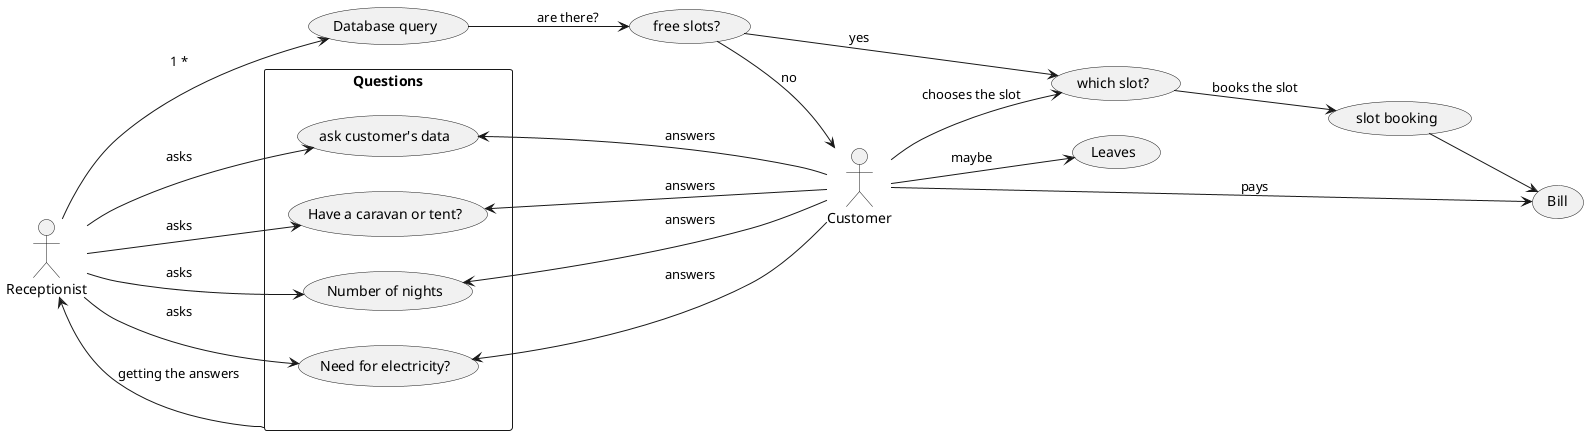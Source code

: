 @startuml
left to right direction
skinparam packageStyle rectangle


actor Customer
actor Receptionist


rectangle Questions{

Receptionist --> (Have a caravan or tent?) : asks
Receptionist --> (Number of nights) : asks
Receptionist --> (Need for electricity?) : asks
Receptionist --> (ask customer's data) : asks

(Have a caravan or tent?) <-- Customer : answers
(Number of nights) <-- Customer : answers
(Need for electricity?) <-- Customer : answers
(ask customer's data) <-- Customer : answers

}


Receptionist --> (Database query) : 1 *
Questions --> Receptionist : getting the answers

(Database query) --> (free slots?) : are there?

(free slots?) --> (which slot?) : yes
(free slots?) --> (Customer) : no
(which slot?) --> (slot booking) : books the slot
Customer --> (which slot?) : chooses the slot
(slot booking) --> (Bill)
Customer --> (Bill) : pays
Customer --> (Leaves) : maybe
@enduml